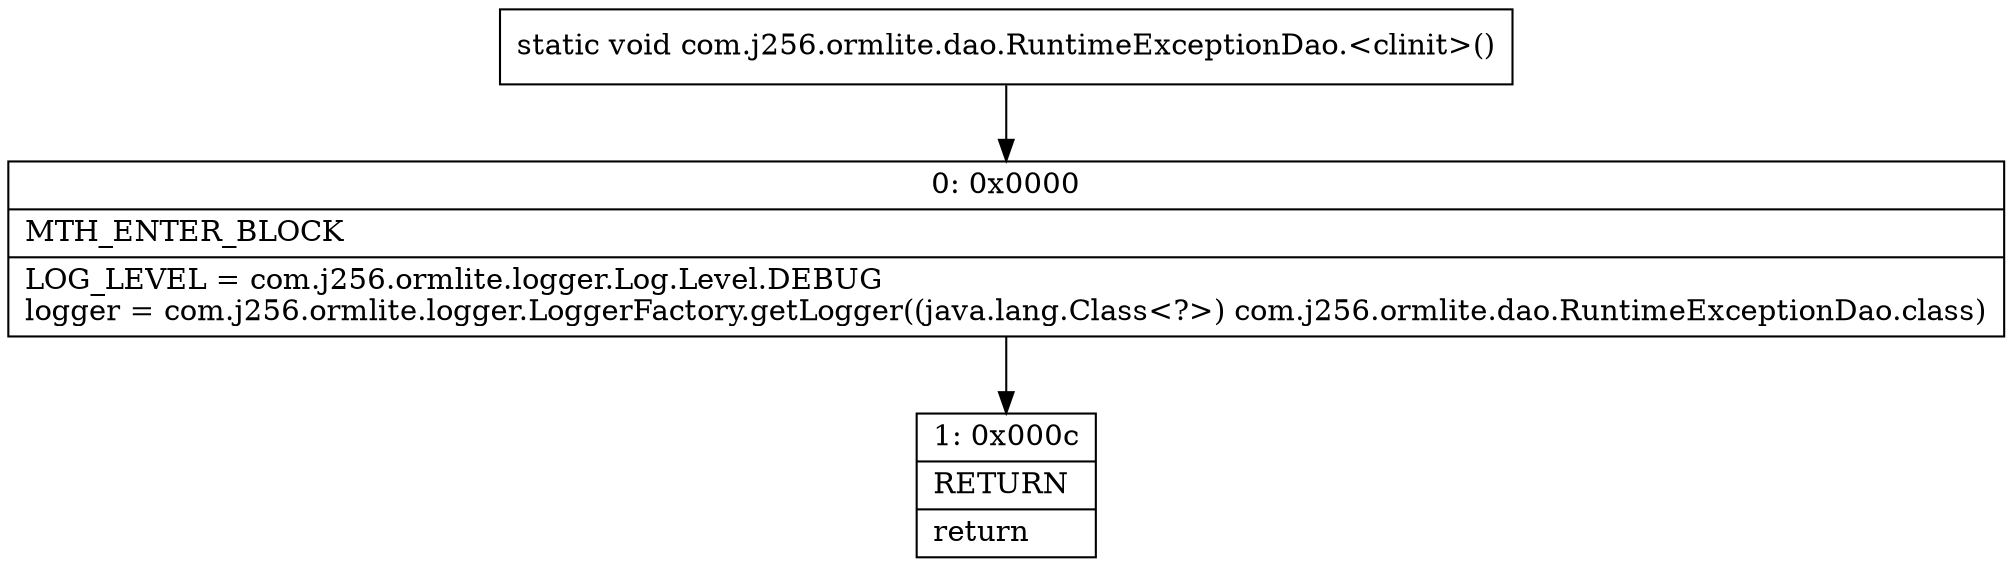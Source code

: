 digraph "CFG forcom.j256.ormlite.dao.RuntimeExceptionDao.\<clinit\>()V" {
Node_0 [shape=record,label="{0\:\ 0x0000|MTH_ENTER_BLOCK\l|LOG_LEVEL = com.j256.ormlite.logger.Log.Level.DEBUG\llogger = com.j256.ormlite.logger.LoggerFactory.getLogger((java.lang.Class\<?\>) com.j256.ormlite.dao.RuntimeExceptionDao.class)\l}"];
Node_1 [shape=record,label="{1\:\ 0x000c|RETURN\l|return\l}"];
MethodNode[shape=record,label="{static void com.j256.ormlite.dao.RuntimeExceptionDao.\<clinit\>() }"];
MethodNode -> Node_0;
Node_0 -> Node_1;
}

